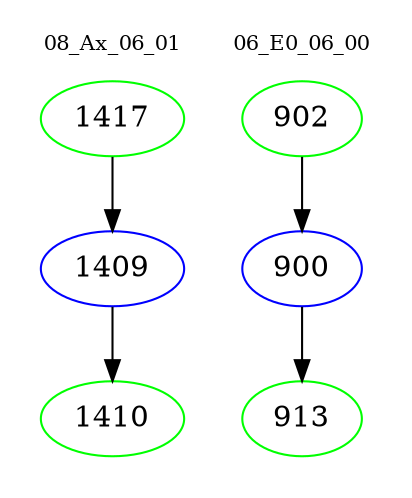digraph{
subgraph cluster_0 {
color = white
label = "08_Ax_06_01";
fontsize=10;
T0_1417 [label="1417", color="green"]
T0_1417 -> T0_1409 [color="black"]
T0_1409 [label="1409", color="blue"]
T0_1409 -> T0_1410 [color="black"]
T0_1410 [label="1410", color="green"]
}
subgraph cluster_1 {
color = white
label = "06_E0_06_00";
fontsize=10;
T1_902 [label="902", color="green"]
T1_902 -> T1_900 [color="black"]
T1_900 [label="900", color="blue"]
T1_900 -> T1_913 [color="black"]
T1_913 [label="913", color="green"]
}
}
